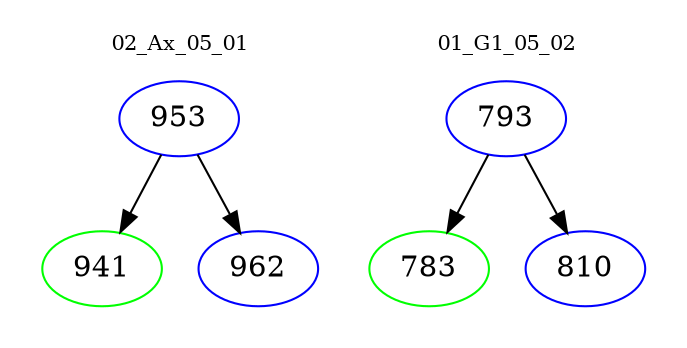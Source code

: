 digraph{
subgraph cluster_0 {
color = white
label = "02_Ax_05_01";
fontsize=10;
T0_953 [label="953", color="blue"]
T0_953 -> T0_941 [color="black"]
T0_941 [label="941", color="green"]
T0_953 -> T0_962 [color="black"]
T0_962 [label="962", color="blue"]
}
subgraph cluster_1 {
color = white
label = "01_G1_05_02";
fontsize=10;
T1_793 [label="793", color="blue"]
T1_793 -> T1_783 [color="black"]
T1_783 [label="783", color="green"]
T1_793 -> T1_810 [color="black"]
T1_810 [label="810", color="blue"]
}
}
